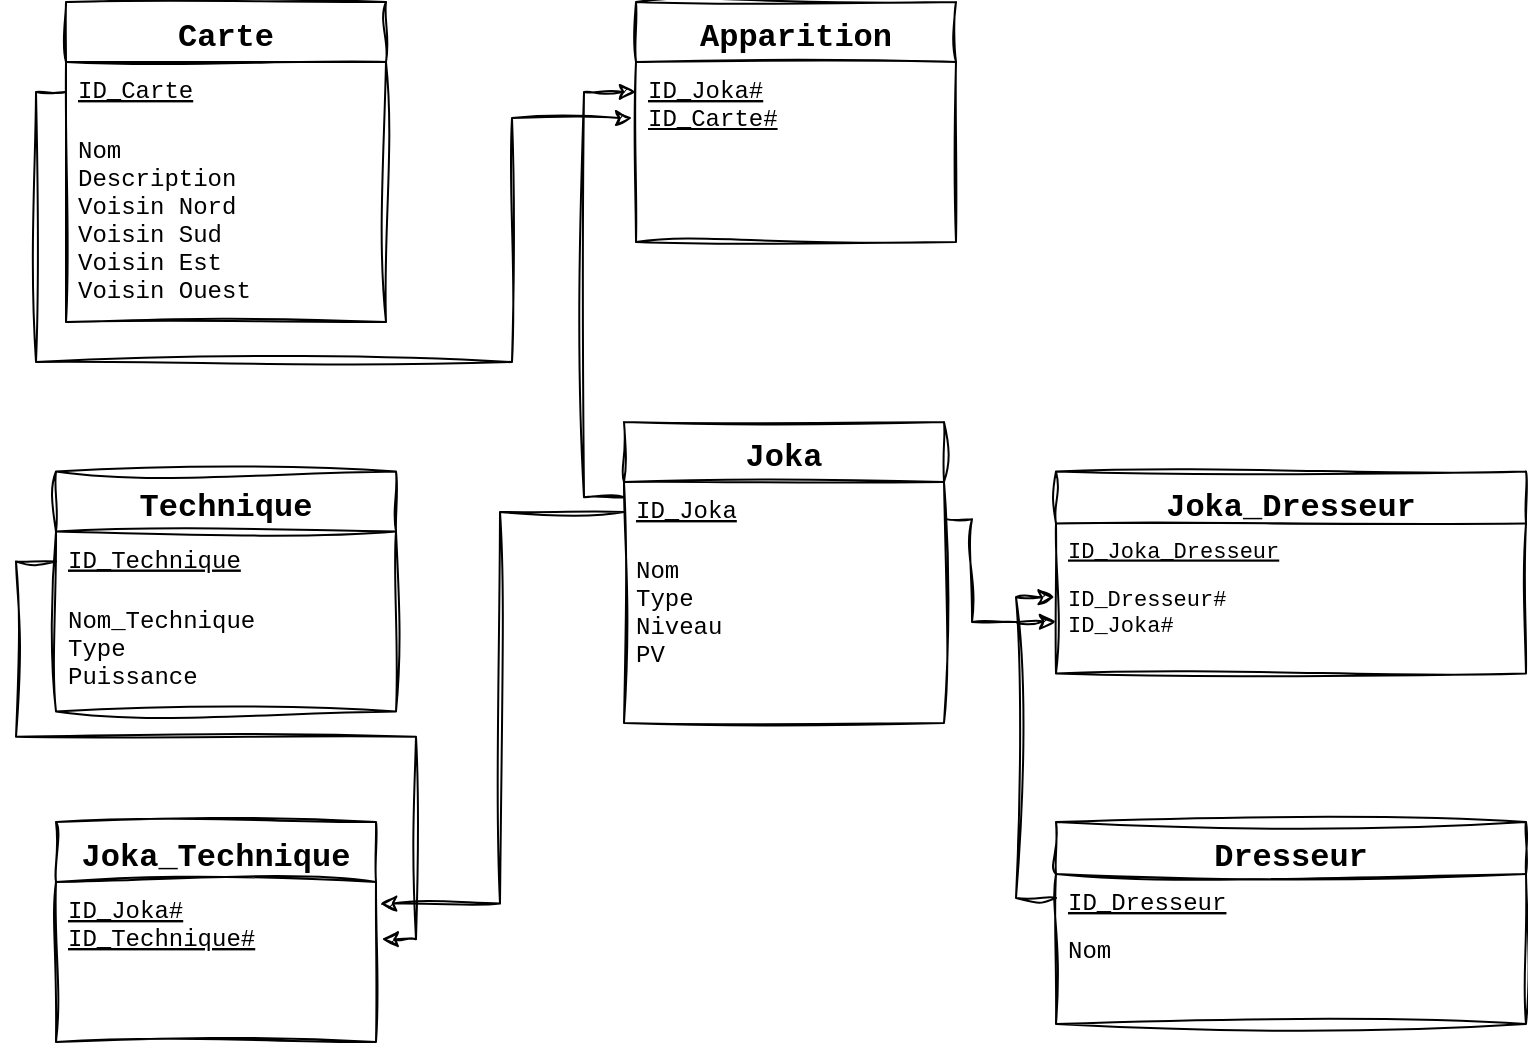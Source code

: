 <mxfile version="24.0.0" type="github">
  <diagram id="C5RBs43oDa-KdzZeNtuy" name="Page-1">
    <mxGraphModel dx="880" dy="444" grid="1" gridSize="10" guides="1" tooltips="1" connect="1" arrows="1" fold="1" page="1" pageScale="1" pageWidth="827" pageHeight="1169" math="0" shadow="0">
      <root>
        <mxCell id="WIyWlLk6GJQsqaUBKTNV-0" />
        <mxCell id="WIyWlLk6GJQsqaUBKTNV-1" parent="WIyWlLk6GJQsqaUBKTNV-0" />
        <mxCell id="tu-W_7COd_SiZvn_3iX3-13" style="edgeStyle=orthogonalEdgeStyle;rounded=0;orthogonalLoop=1;jettySize=auto;html=1;exitX=0;exitY=0.25;exitDx=0;exitDy=0;entryX=0;entryY=0.5;entryDx=0;entryDy=0;sketch=1;curveFitting=1;jiggle=2;" parent="WIyWlLk6GJQsqaUBKTNV-1" source="zkfFHV4jXpPFQw0GAbJ--0" target="krIZcdXwxp9sASABVySF-46" edge="1">
          <mxGeometry relative="1" as="geometry" />
        </mxCell>
        <mxCell id="zkfFHV4jXpPFQw0GAbJ--0" value="Joka" style="swimlane;fontStyle=1;align=center;verticalAlign=top;childLayout=stackLayout;horizontal=1;startSize=30;horizontalStack=0;resizeParent=1;resizeLast=0;collapsible=1;marginBottom=0;rounded=0;shadow=0;strokeWidth=1;fontFamily=Courier New;fontSize=16;sketch=1;curveFitting=1;jiggle=2;" parent="WIyWlLk6GJQsqaUBKTNV-1" vertex="1">
          <mxGeometry x="334" y="240" width="160" height="150.5" as="geometry">
            <mxRectangle x="230" y="140" width="160" height="26" as="alternateBounds" />
          </mxGeometry>
        </mxCell>
        <mxCell id="zkfFHV4jXpPFQw0GAbJ--1" value="ID_Joka&#xa;" style="text;align=left;verticalAlign=top;spacingLeft=4;spacingRight=4;overflow=hidden;rotatable=0;points=[[0,0.5],[1,0.5]];portConstraint=eastwest;fontFamily=Courier New;fontStyle=4;rounded=0;sketch=1;curveFitting=1;jiggle=2;" parent="zkfFHV4jXpPFQw0GAbJ--0" vertex="1">
          <mxGeometry y="30" width="160" height="30" as="geometry" />
        </mxCell>
        <mxCell id="krIZcdXwxp9sASABVySF-13" value="Nom&#xa;Type&#xa;Niveau&#xa;PV&#xa;" style="text;align=left;verticalAlign=top;spacingLeft=4;spacingRight=4;overflow=hidden;rotatable=0;points=[[0,0.5],[1,0.5]];portConstraint=eastwest;fontFamily=Courier New;fontStyle=0;rounded=0;sketch=1;curveFitting=1;jiggle=2;" parent="zkfFHV4jXpPFQw0GAbJ--0" vertex="1">
          <mxGeometry y="60" width="160" height="90" as="geometry" />
        </mxCell>
        <mxCell id="krIZcdXwxp9sASABVySF-0" value="Joka_Dresseur" style="swimlane;fontStyle=1;align=center;verticalAlign=top;childLayout=stackLayout;horizontal=1;startSize=26;horizontalStack=0;resizeParent=1;resizeLast=0;collapsible=1;marginBottom=0;rounded=0;shadow=0;strokeWidth=1;fontFamily=Courier New;fontSize=16;sketch=1;curveFitting=1;jiggle=2;" parent="WIyWlLk6GJQsqaUBKTNV-1" vertex="1">
          <mxGeometry x="550" y="264.75" width="235" height="101" as="geometry">
            <mxRectangle x="340" y="380" width="170" height="26" as="alternateBounds" />
          </mxGeometry>
        </mxCell>
        <mxCell id="krIZcdXwxp9sASABVySF-1" value="ID_Joka_Dresseur&#xa;" style="text;align=left;verticalAlign=top;spacingLeft=4;spacingRight=4;overflow=hidden;rotatable=0;points=[[0,0.5],[1,0.5]];portConstraint=eastwest;fontFamily=Courier New;fontSize=11;fontStyle=4;rounded=0;sketch=1;curveFitting=1;jiggle=2;" parent="krIZcdXwxp9sASABVySF-0" vertex="1">
          <mxGeometry y="26" width="235" height="24" as="geometry" />
        </mxCell>
        <mxCell id="krIZcdXwxp9sASABVySF-4" value="ID_Dresseur#&#xa;ID_Joka#" style="text;align=left;verticalAlign=top;spacingLeft=4;spacingRight=4;overflow=hidden;rotatable=0;points=[[0,0.5],[1,0.5]];portConstraint=eastwest;fontFamily=Courier New;fontSize=11;fontStyle=0;rounded=0;sketch=1;curveFitting=1;jiggle=2;" parent="krIZcdXwxp9sASABVySF-0" vertex="1">
          <mxGeometry y="50" width="235" height="50" as="geometry" />
        </mxCell>
        <mxCell id="krIZcdXwxp9sASABVySF-14" value="Technique" style="swimlane;fontStyle=1;align=center;verticalAlign=top;childLayout=stackLayout;horizontal=1;startSize=30;horizontalStack=0;resizeParent=1;resizeLast=0;collapsible=1;marginBottom=0;rounded=0;shadow=0;strokeWidth=1;fontFamily=Courier New;fontSize=16;sketch=1;curveFitting=1;jiggle=2;" parent="WIyWlLk6GJQsqaUBKTNV-1" vertex="1">
          <mxGeometry x="50" y="264.75" width="170" height="120" as="geometry">
            <mxRectangle x="230" y="140" width="160" height="26" as="alternateBounds" />
          </mxGeometry>
        </mxCell>
        <mxCell id="krIZcdXwxp9sASABVySF-15" value="ID_Technique" style="text;align=left;verticalAlign=top;spacingLeft=4;spacingRight=4;overflow=hidden;rotatable=0;points=[[0,0.5],[1,0.5]];portConstraint=eastwest;fontFamily=Courier New;fontStyle=4;rounded=0;sketch=1;curveFitting=1;jiggle=2;" parent="krIZcdXwxp9sASABVySF-14" vertex="1">
          <mxGeometry y="30" width="170" height="30" as="geometry" />
        </mxCell>
        <mxCell id="krIZcdXwxp9sASABVySF-16" value="Nom_Technique&#xa;Type&#xa;Puissance" style="text;align=left;verticalAlign=top;spacingLeft=4;spacingRight=4;overflow=hidden;rotatable=0;points=[[0,0.5],[1,0.5]];portConstraint=eastwest;fontFamily=Courier New;fontStyle=0;rounded=0;sketch=1;curveFitting=1;jiggle=2;" parent="krIZcdXwxp9sASABVySF-14" vertex="1">
          <mxGeometry y="60" width="170" height="60" as="geometry" />
        </mxCell>
        <mxCell id="krIZcdXwxp9sASABVySF-31" value="Joka_Technique" style="swimlane;fontStyle=1;align=center;verticalAlign=top;childLayout=stackLayout;horizontal=1;startSize=30;horizontalStack=0;resizeParent=1;resizeLast=0;collapsible=1;marginBottom=0;rounded=0;shadow=0;strokeWidth=1;fontFamily=Courier New;fontSize=16;sketch=1;curveFitting=1;jiggle=2;" parent="WIyWlLk6GJQsqaUBKTNV-1" vertex="1">
          <mxGeometry x="50" y="440" width="160" height="110" as="geometry">
            <mxRectangle x="230" y="140" width="160" height="26" as="alternateBounds" />
          </mxGeometry>
        </mxCell>
        <mxCell id="krIZcdXwxp9sASABVySF-32" value="ID_Joka#&#xa;ID_Technique#" style="text;align=left;verticalAlign=top;spacingLeft=4;spacingRight=4;overflow=hidden;rotatable=0;points=[[0,0.5],[1,0.5]];portConstraint=eastwest;fontFamily=Courier New;fontStyle=4;rounded=0;sketch=1;curveFitting=1;jiggle=2;" parent="krIZcdXwxp9sASABVySF-31" vertex="1">
          <mxGeometry y="30" width="160" height="80" as="geometry" />
        </mxCell>
        <mxCell id="krIZcdXwxp9sASABVySF-35" value="Carte" style="swimlane;fontStyle=1;align=center;verticalAlign=top;childLayout=stackLayout;horizontal=1;startSize=30;horizontalStack=0;resizeParent=1;resizeLast=0;collapsible=1;marginBottom=0;rounded=0;shadow=0;strokeWidth=1;fontFamily=Courier New;fontSize=16;sketch=1;curveFitting=1;jiggle=2;" parent="WIyWlLk6GJQsqaUBKTNV-1" vertex="1">
          <mxGeometry x="55" y="30" width="160" height="160" as="geometry">
            <mxRectangle x="230" y="140" width="160" height="26" as="alternateBounds" />
          </mxGeometry>
        </mxCell>
        <mxCell id="krIZcdXwxp9sASABVySF-36" value="ID_Carte" style="text;align=left;verticalAlign=top;spacingLeft=4;spacingRight=4;overflow=hidden;rotatable=0;points=[[0,0.5],[1,0.5]];portConstraint=eastwest;fontFamily=Courier New;fontStyle=4;rounded=0;sketch=1;curveFitting=1;jiggle=2;" parent="krIZcdXwxp9sASABVySF-35" vertex="1">
          <mxGeometry y="30" width="160" height="30" as="geometry" />
        </mxCell>
        <mxCell id="krIZcdXwxp9sASABVySF-37" value="Nom&#xa;Description&#xa;Voisin Nord&#xa;Voisin Sud&#xa;Voisin Est&#xa;Voisin Ouest&#xa;" style="text;align=left;verticalAlign=top;spacingLeft=4;spacingRight=4;overflow=hidden;rotatable=0;points=[[0,0.5],[1,0.5]];portConstraint=eastwest;fontFamily=Courier New;fontStyle=0;rounded=0;sketch=1;curveFitting=1;jiggle=2;" parent="krIZcdXwxp9sASABVySF-35" vertex="1">
          <mxGeometry y="60" width="160" height="100" as="geometry" />
        </mxCell>
        <mxCell id="krIZcdXwxp9sASABVySF-45" value="Apparition" style="swimlane;fontStyle=1;align=center;verticalAlign=top;childLayout=stackLayout;horizontal=1;startSize=30;horizontalStack=0;resizeParent=1;resizeLast=0;collapsible=1;marginBottom=0;rounded=0;shadow=0;strokeWidth=1;fontFamily=Courier New;fontSize=16;sketch=1;curveFitting=1;jiggle=2;" parent="WIyWlLk6GJQsqaUBKTNV-1" vertex="1">
          <mxGeometry x="340" y="30" width="160" height="120" as="geometry">
            <mxRectangle x="230" y="140" width="160" height="26" as="alternateBounds" />
          </mxGeometry>
        </mxCell>
        <mxCell id="krIZcdXwxp9sASABVySF-46" value="ID_Joka#&#xa;ID_Carte#" style="text;align=left;verticalAlign=top;spacingLeft=4;spacingRight=4;overflow=hidden;rotatable=0;points=[[0,0.5],[1,0.5]];portConstraint=eastwest;fontFamily=Courier New;fontStyle=4;rounded=0;sketch=1;curveFitting=1;jiggle=2;" parent="krIZcdXwxp9sASABVySF-45" vertex="1">
          <mxGeometry y="30" width="160" height="30" as="geometry" />
        </mxCell>
        <mxCell id="tu-W_7COd_SiZvn_3iX3-0" value="Dresseur" style="swimlane;fontStyle=1;align=center;verticalAlign=top;childLayout=stackLayout;horizontal=1;startSize=26;horizontalStack=0;resizeParent=1;resizeLast=0;collapsible=1;marginBottom=0;rounded=0;shadow=0;strokeWidth=1;fontFamily=Courier New;fontSize=16;sketch=1;curveFitting=1;jiggle=2;" parent="WIyWlLk6GJQsqaUBKTNV-1" vertex="1">
          <mxGeometry x="550" y="440" width="235" height="101" as="geometry">
            <mxRectangle x="340" y="380" width="170" height="26" as="alternateBounds" />
          </mxGeometry>
        </mxCell>
        <mxCell id="tu-W_7COd_SiZvn_3iX3-1" value="ID_Dresseur&#xa;" style="text;align=left;verticalAlign=top;spacingLeft=4;spacingRight=4;overflow=hidden;rotatable=0;points=[[0,0.5],[1,0.5]];portConstraint=eastwest;fontFamily=Courier New;fontStyle=4;rounded=0;sketch=1;curveFitting=1;jiggle=2;" parent="tu-W_7COd_SiZvn_3iX3-0" vertex="1">
          <mxGeometry y="26" width="235" height="24" as="geometry" />
        </mxCell>
        <mxCell id="tu-W_7COd_SiZvn_3iX3-2" value="Nom" style="text;align=left;verticalAlign=top;spacingLeft=4;spacingRight=4;overflow=hidden;rotatable=0;points=[[0,0.5],[1,0.5]];portConstraint=eastwest;fontFamily=Courier New;fontStyle=0;rounded=0;sketch=1;curveFitting=1;jiggle=2;" parent="tu-W_7COd_SiZvn_3iX3-0" vertex="1">
          <mxGeometry y="50" width="235" height="24" as="geometry" />
        </mxCell>
        <mxCell id="tu-W_7COd_SiZvn_3iX3-4" style="edgeStyle=orthogonalEdgeStyle;rounded=0;orthogonalLoop=1;jettySize=auto;html=1;entryX=0;entryY=0.5;entryDx=0;entryDy=0;sketch=1;curveFitting=1;jiggle=2;exitX=1.005;exitY=0.619;exitDx=0;exitDy=0;exitPerimeter=0;" parent="WIyWlLk6GJQsqaUBKTNV-1" source="zkfFHV4jXpPFQw0GAbJ--1" target="krIZcdXwxp9sASABVySF-4" edge="1">
          <mxGeometry relative="1" as="geometry">
            <mxPoint x="500" y="288" as="sourcePoint" />
            <mxPoint x="529.89" y="304.756" as="targetPoint" />
            <Array as="points">
              <mxPoint x="508" y="289" />
              <mxPoint x="508" y="340" />
              <mxPoint x="530" y="340" />
            </Array>
          </mxGeometry>
        </mxCell>
        <mxCell id="tu-W_7COd_SiZvn_3iX3-7" style="edgeStyle=orthogonalEdgeStyle;rounded=0;orthogonalLoop=1;jettySize=auto;html=1;entryX=-0.003;entryY=0.256;entryDx=0;entryDy=0;entryPerimeter=0;sketch=1;curveFitting=1;jiggle=2;" parent="WIyWlLk6GJQsqaUBKTNV-1" source="tu-W_7COd_SiZvn_3iX3-1" target="krIZcdXwxp9sASABVySF-4" edge="1">
          <mxGeometry relative="1" as="geometry">
            <mxPoint x="530" y="320" as="targetPoint" />
          </mxGeometry>
        </mxCell>
        <mxCell id="tu-W_7COd_SiZvn_3iX3-8" style="edgeStyle=orthogonalEdgeStyle;rounded=0;orthogonalLoop=1;jettySize=auto;html=1;entryX=1.013;entryY=0.135;entryDx=0;entryDy=0;entryPerimeter=0;sketch=1;curveFitting=1;jiggle=2;exitX=0;exitY=0.5;exitDx=0;exitDy=0;" parent="WIyWlLk6GJQsqaUBKTNV-1" source="zkfFHV4jXpPFQw0GAbJ--1" target="krIZcdXwxp9sASABVySF-32" edge="1">
          <mxGeometry relative="1" as="geometry" />
        </mxCell>
        <mxCell id="tu-W_7COd_SiZvn_3iX3-11" style="edgeStyle=orthogonalEdgeStyle;rounded=0;orthogonalLoop=1;jettySize=auto;html=1;entryX=1.018;entryY=0.357;entryDx=0;entryDy=0;entryPerimeter=0;sketch=1;curveFitting=1;jiggle=2;" parent="WIyWlLk6GJQsqaUBKTNV-1" source="krIZcdXwxp9sASABVySF-15" target="krIZcdXwxp9sASABVySF-32" edge="1">
          <mxGeometry relative="1" as="geometry" />
        </mxCell>
        <mxCell id="tu-W_7COd_SiZvn_3iX3-16" style="edgeStyle=orthogonalEdgeStyle;rounded=0;orthogonalLoop=1;jettySize=auto;html=1;entryX=-0.012;entryY=0.933;entryDx=0;entryDy=0;entryPerimeter=0;sketch=1;curveFitting=1;jiggle=2;" parent="WIyWlLk6GJQsqaUBKTNV-1" source="krIZcdXwxp9sASABVySF-36" target="krIZcdXwxp9sASABVySF-46" edge="1">
          <mxGeometry relative="1" as="geometry">
            <Array as="points">
              <mxPoint x="40" y="75" />
              <mxPoint x="40" y="210" />
              <mxPoint x="278" y="210" />
              <mxPoint x="278" y="88" />
            </Array>
          </mxGeometry>
        </mxCell>
      </root>
    </mxGraphModel>
  </diagram>
</mxfile>
